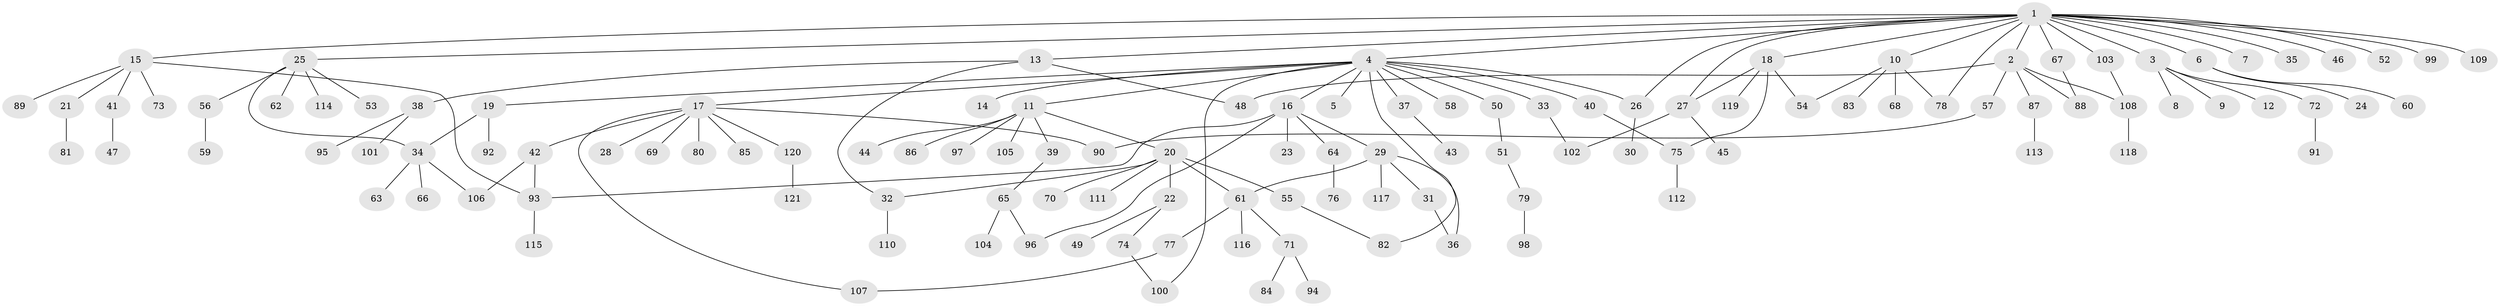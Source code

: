 // coarse degree distribution, {4: 0.09836065573770492, 1: 0.4262295081967213, 13: 0.01639344262295082, 2: 0.29508196721311475, 3: 0.06557377049180328, 17: 0.01639344262295082, 7: 0.01639344262295082, 5: 0.04918032786885246, 6: 0.01639344262295082}
// Generated by graph-tools (version 1.1) at 2025/36/03/04/25 23:36:51]
// undirected, 121 vertices, 141 edges
graph export_dot {
  node [color=gray90,style=filled];
  1;
  2;
  3;
  4;
  5;
  6;
  7;
  8;
  9;
  10;
  11;
  12;
  13;
  14;
  15;
  16;
  17;
  18;
  19;
  20;
  21;
  22;
  23;
  24;
  25;
  26;
  27;
  28;
  29;
  30;
  31;
  32;
  33;
  34;
  35;
  36;
  37;
  38;
  39;
  40;
  41;
  42;
  43;
  44;
  45;
  46;
  47;
  48;
  49;
  50;
  51;
  52;
  53;
  54;
  55;
  56;
  57;
  58;
  59;
  60;
  61;
  62;
  63;
  64;
  65;
  66;
  67;
  68;
  69;
  70;
  71;
  72;
  73;
  74;
  75;
  76;
  77;
  78;
  79;
  80;
  81;
  82;
  83;
  84;
  85;
  86;
  87;
  88;
  89;
  90;
  91;
  92;
  93;
  94;
  95;
  96;
  97;
  98;
  99;
  100;
  101;
  102;
  103;
  104;
  105;
  106;
  107;
  108;
  109;
  110;
  111;
  112;
  113;
  114;
  115;
  116;
  117;
  118;
  119;
  120;
  121;
  1 -- 2;
  1 -- 3;
  1 -- 4;
  1 -- 6;
  1 -- 7;
  1 -- 10;
  1 -- 13;
  1 -- 15;
  1 -- 18;
  1 -- 25;
  1 -- 26;
  1 -- 27;
  1 -- 35;
  1 -- 46;
  1 -- 52;
  1 -- 67;
  1 -- 78;
  1 -- 99;
  1 -- 103;
  1 -- 109;
  2 -- 48;
  2 -- 57;
  2 -- 87;
  2 -- 88;
  2 -- 108;
  3 -- 8;
  3 -- 9;
  3 -- 12;
  3 -- 72;
  4 -- 5;
  4 -- 11;
  4 -- 14;
  4 -- 16;
  4 -- 17;
  4 -- 19;
  4 -- 26;
  4 -- 33;
  4 -- 37;
  4 -- 40;
  4 -- 50;
  4 -- 58;
  4 -- 82;
  4 -- 100;
  6 -- 24;
  6 -- 60;
  10 -- 54;
  10 -- 68;
  10 -- 78;
  10 -- 83;
  11 -- 20;
  11 -- 39;
  11 -- 44;
  11 -- 86;
  11 -- 97;
  11 -- 105;
  13 -- 32;
  13 -- 38;
  13 -- 48;
  15 -- 21;
  15 -- 41;
  15 -- 73;
  15 -- 89;
  15 -- 93;
  16 -- 23;
  16 -- 29;
  16 -- 64;
  16 -- 93;
  16 -- 96;
  17 -- 28;
  17 -- 42;
  17 -- 69;
  17 -- 80;
  17 -- 85;
  17 -- 90;
  17 -- 107;
  17 -- 120;
  18 -- 27;
  18 -- 54;
  18 -- 75;
  18 -- 119;
  19 -- 34;
  19 -- 92;
  20 -- 22;
  20 -- 32;
  20 -- 55;
  20 -- 61;
  20 -- 70;
  20 -- 111;
  21 -- 81;
  22 -- 49;
  22 -- 74;
  25 -- 34;
  25 -- 53;
  25 -- 56;
  25 -- 62;
  25 -- 114;
  26 -- 30;
  27 -- 45;
  27 -- 102;
  29 -- 31;
  29 -- 36;
  29 -- 61;
  29 -- 117;
  31 -- 36;
  32 -- 110;
  33 -- 102;
  34 -- 63;
  34 -- 66;
  34 -- 106;
  37 -- 43;
  38 -- 95;
  38 -- 101;
  39 -- 65;
  40 -- 75;
  41 -- 47;
  42 -- 93;
  42 -- 106;
  50 -- 51;
  51 -- 79;
  55 -- 82;
  56 -- 59;
  57 -- 90;
  61 -- 71;
  61 -- 77;
  61 -- 116;
  64 -- 76;
  65 -- 96;
  65 -- 104;
  67 -- 88;
  71 -- 84;
  71 -- 94;
  72 -- 91;
  74 -- 100;
  75 -- 112;
  77 -- 107;
  79 -- 98;
  87 -- 113;
  93 -- 115;
  103 -- 108;
  108 -- 118;
  120 -- 121;
}
